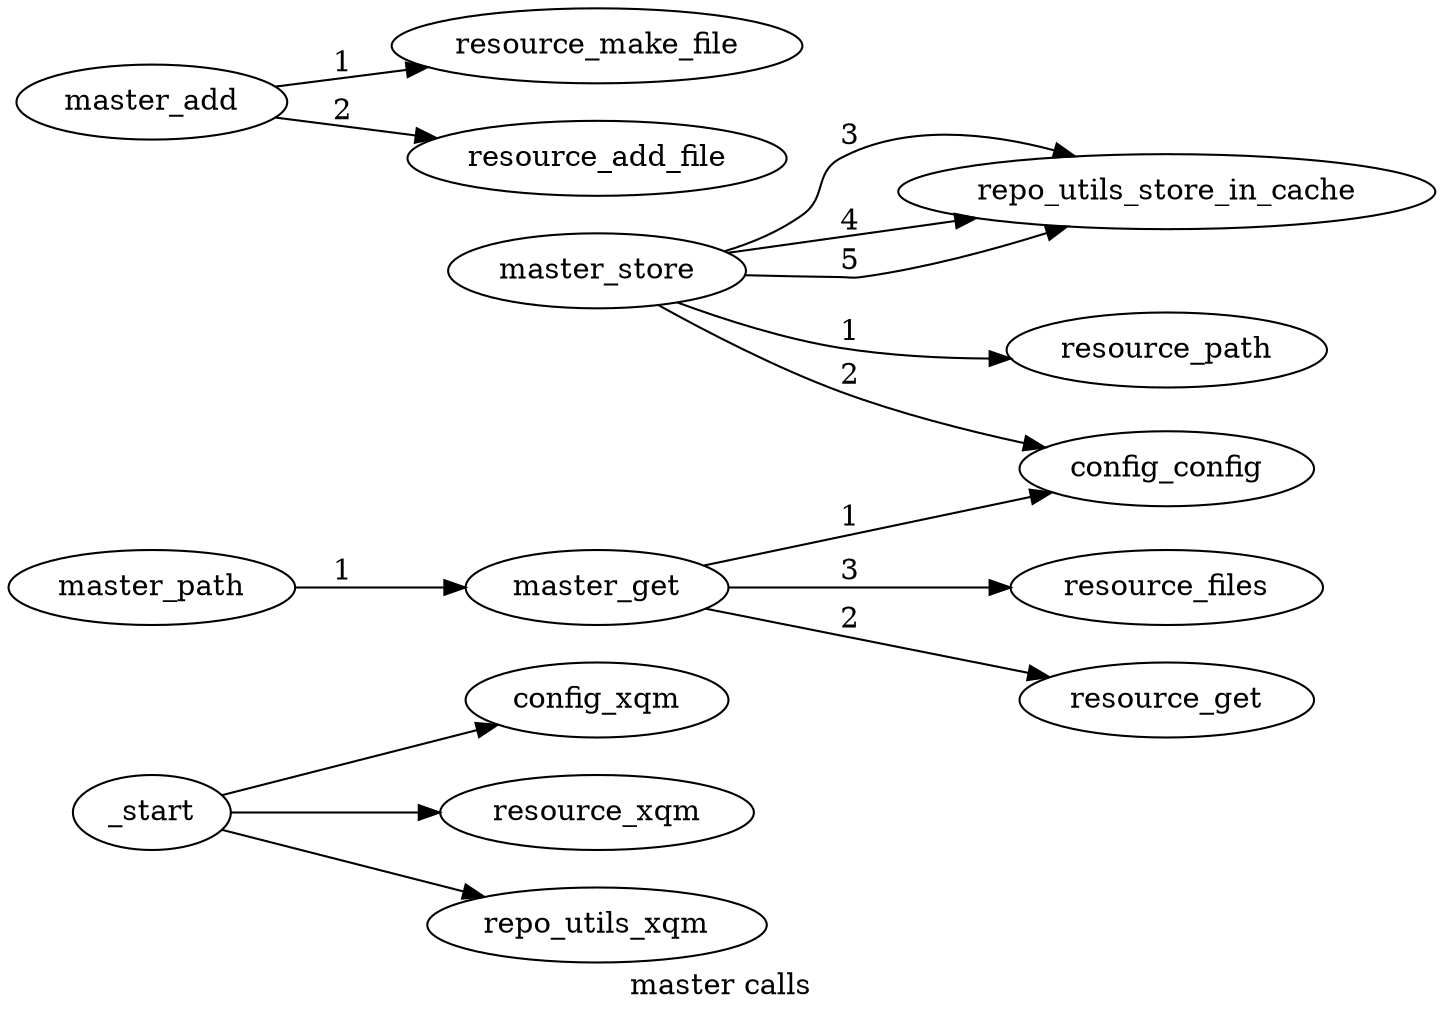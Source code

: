 /* dot -omaster_calls.png -Tpng master_calls.dot */ 
digraph master_calls {
label="master calls";
rankdir=LR;
_start -> config_xqm ;
_start -> resource_xqm ;
_start -> repo_utils_xqm ;
master_get -> config_config [label= 1 ];
master_get -> resource_get [label= 2 ];
master_get -> resource_files [label= 3 ];
master_path -> master_get [label= 1 ];
master_store -> resource_path [label= 1 ];
master_store -> config_config [label= 2 ];
master_store -> repo_utils_store_in_cache [label= 3 ];
master_store -> repo_utils_store_in_cache [label= 4 ];
master_store -> repo_utils_store_in_cache [label= 5 ];
master_add -> resource_make_file [label= 1 ];
master_add -> resource_add_file [label= 2 ];
}
